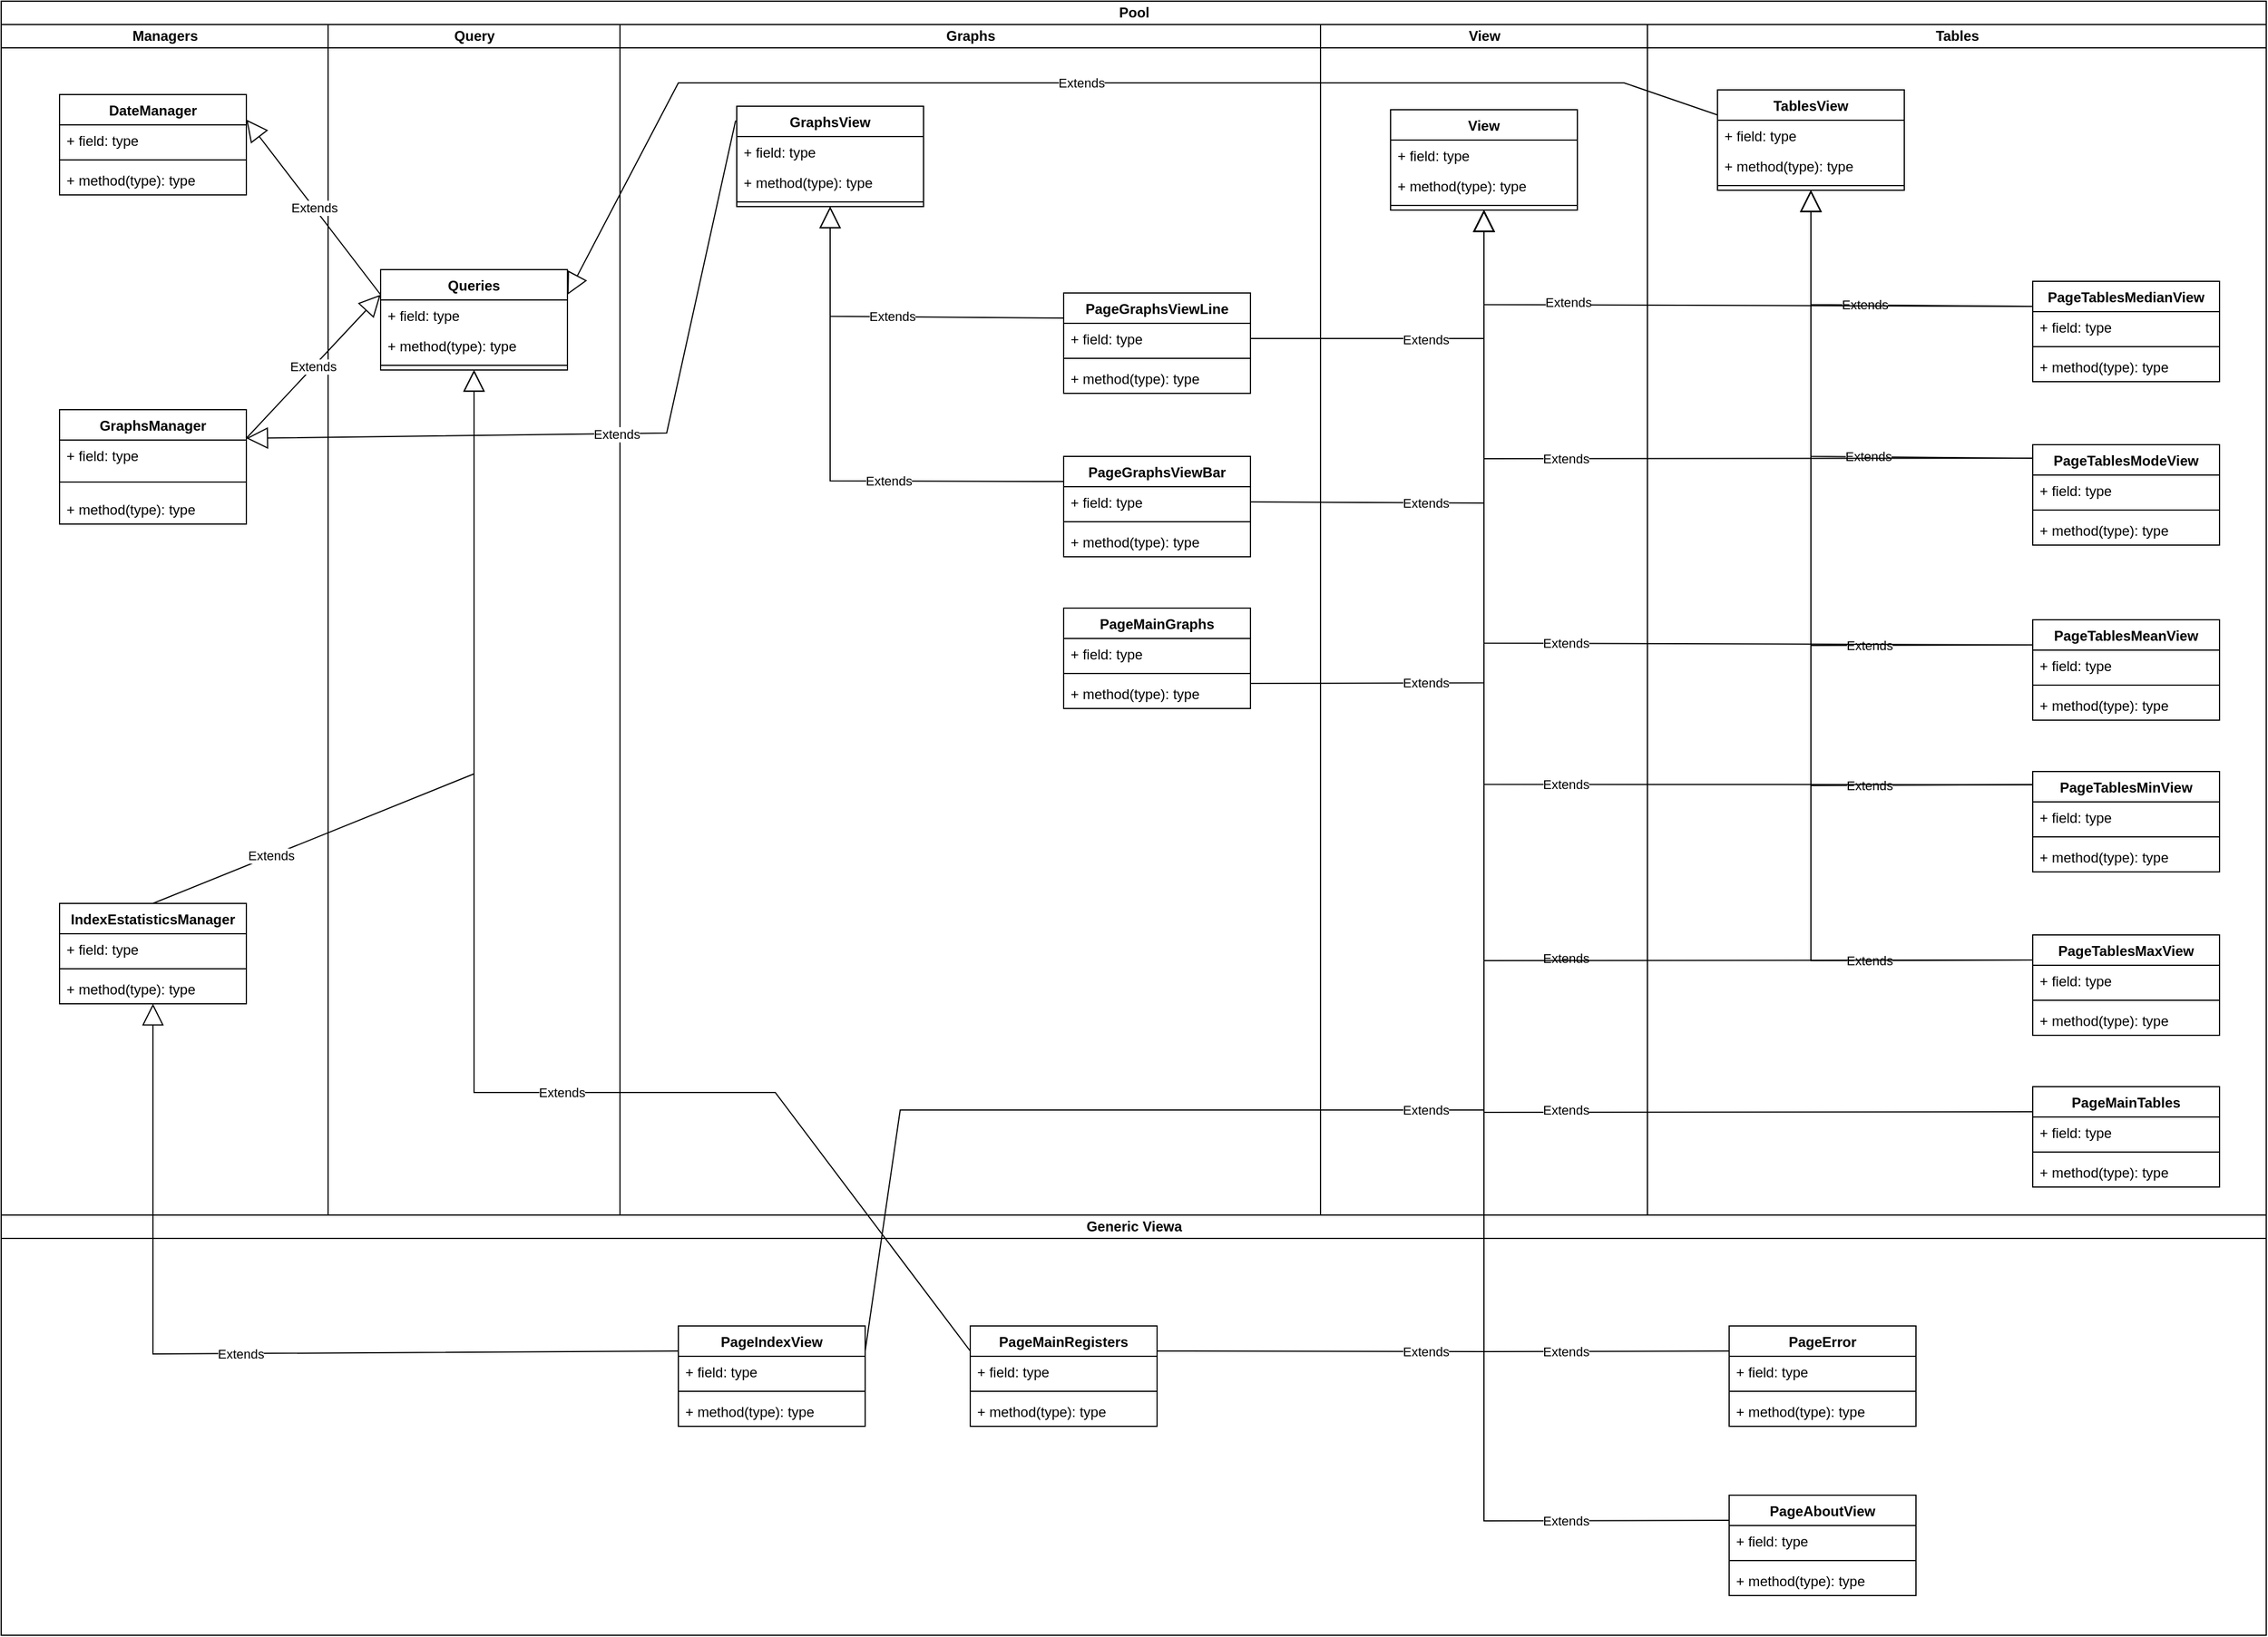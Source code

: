 <mxfile>
    <diagram name="Página-1" id="xmpRHpyeeAoT0MzJgOuO">
        <mxGraphModel dx="4089" dy="1620" grid="1" gridSize="10" guides="1" tooltips="1" connect="1" arrows="1" fold="1" page="1" pageScale="1" pageWidth="1169" pageHeight="827" math="0" shadow="0">
            <root>
                <mxCell id="0"/>
                <mxCell id="1" parent="0"/>
                <mxCell id="wzSgjLk519Hb0AGlah_I-65" value="" style="group" parent="1" vertex="1" connectable="0">
                    <mxGeometry x="-285" y="131" width="1940" height="1400" as="geometry"/>
                </mxCell>
                <mxCell id="eqhFcbJk579acE75hxzM-45" value="PageTablesMeanView" style="swimlane;fontStyle=1;align=center;verticalAlign=top;childLayout=stackLayout;horizontal=1;startSize=26;horizontalStack=0;resizeParent=1;resizeParentMax=0;resizeLast=0;collapsible=1;marginBottom=0;" parent="wzSgjLk519Hb0AGlah_I-65" vertex="1">
                    <mxGeometry x="1740" y="530" width="160" height="86" as="geometry"/>
                </mxCell>
                <mxCell id="eqhFcbJk579acE75hxzM-46" value="+ field: type" style="text;strokeColor=none;fillColor=none;align=left;verticalAlign=top;spacingLeft=4;spacingRight=4;overflow=hidden;rotatable=0;points=[[0,0.5],[1,0.5]];portConstraint=eastwest;" parent="eqhFcbJk579acE75hxzM-45" vertex="1">
                    <mxGeometry y="26" width="160" height="26" as="geometry"/>
                </mxCell>
                <mxCell id="eqhFcbJk579acE75hxzM-47" value="" style="line;strokeWidth=1;fillColor=none;align=left;verticalAlign=middle;spacingTop=-1;spacingLeft=3;spacingRight=3;rotatable=0;labelPosition=right;points=[];portConstraint=eastwest;strokeColor=inherit;" parent="eqhFcbJk579acE75hxzM-45" vertex="1">
                    <mxGeometry y="52" width="160" height="8" as="geometry"/>
                </mxCell>
                <mxCell id="eqhFcbJk579acE75hxzM-48" value="+ method(type): type" style="text;strokeColor=none;fillColor=none;align=left;verticalAlign=top;spacingLeft=4;spacingRight=4;overflow=hidden;rotatable=0;points=[[0,0.5],[1,0.5]];portConstraint=eastwest;" parent="eqhFcbJk579acE75hxzM-45" vertex="1">
                    <mxGeometry y="60" width="160" height="26" as="geometry"/>
                </mxCell>
                <mxCell id="Bf96kd5qmSoh9MwaTF2o-5" value="Pool" style="swimlane;childLayout=stackLayout;resizeParent=1;resizeParentMax=0;startSize=20;html=1;" parent="wzSgjLk519Hb0AGlah_I-65" vertex="1">
                    <mxGeometry width="1940" height="1040" as="geometry"/>
                </mxCell>
                <mxCell id="Bf96kd5qmSoh9MwaTF2o-7" value="Managers" style="swimlane;startSize=20;html=1;" parent="Bf96kd5qmSoh9MwaTF2o-5" vertex="1">
                    <mxGeometry y="20" width="280" height="1020" as="geometry"/>
                </mxCell>
                <mxCell id="Bf96kd5qmSoh9MwaTF2o-1" value="DateManager" style="swimlane;fontStyle=1;align=center;verticalAlign=top;childLayout=stackLayout;horizontal=1;startSize=26;horizontalStack=0;resizeParent=1;resizeParentMax=0;resizeLast=0;collapsible=1;marginBottom=0;" parent="Bf96kd5qmSoh9MwaTF2o-7" vertex="1">
                    <mxGeometry x="50" y="60" width="160" height="86" as="geometry"/>
                </mxCell>
                <mxCell id="Bf96kd5qmSoh9MwaTF2o-2" value="+ field: type" style="text;strokeColor=none;fillColor=none;align=left;verticalAlign=top;spacingLeft=4;spacingRight=4;overflow=hidden;rotatable=0;points=[[0,0.5],[1,0.5]];portConstraint=eastwest;" parent="Bf96kd5qmSoh9MwaTF2o-1" vertex="1">
                    <mxGeometry y="26" width="160" height="26" as="geometry"/>
                </mxCell>
                <mxCell id="Bf96kd5qmSoh9MwaTF2o-3" value="" style="line;strokeWidth=1;fillColor=none;align=left;verticalAlign=middle;spacingTop=-1;spacingLeft=3;spacingRight=3;rotatable=0;labelPosition=right;points=[];portConstraint=eastwest;strokeColor=inherit;" parent="Bf96kd5qmSoh9MwaTF2o-1" vertex="1">
                    <mxGeometry y="52" width="160" height="8" as="geometry"/>
                </mxCell>
                <mxCell id="Bf96kd5qmSoh9MwaTF2o-4" value="+ method(type): type" style="text;strokeColor=none;fillColor=none;align=left;verticalAlign=top;spacingLeft=4;spacingRight=4;overflow=hidden;rotatable=0;points=[[0,0.5],[1,0.5]];portConstraint=eastwest;" parent="Bf96kd5qmSoh9MwaTF2o-1" vertex="1">
                    <mxGeometry y="60" width="160" height="26" as="geometry"/>
                </mxCell>
                <mxCell id="pGkVvPzw9w6SAjTayJzB-1" value="GraphsManager" style="swimlane;fontStyle=1;align=center;verticalAlign=top;childLayout=stackLayout;horizontal=1;startSize=26;horizontalStack=0;resizeParent=1;resizeParentMax=0;resizeLast=0;collapsible=1;marginBottom=0;" parent="Bf96kd5qmSoh9MwaTF2o-7" vertex="1">
                    <mxGeometry x="50" y="330" width="160" height="98" as="geometry"/>
                </mxCell>
                <mxCell id="pGkVvPzw9w6SAjTayJzB-2" value="+ field: type" style="text;strokeColor=none;fillColor=none;align=left;verticalAlign=top;spacingLeft=4;spacingRight=4;overflow=hidden;rotatable=0;points=[[0,0.5],[1,0.5]];portConstraint=eastwest;" parent="pGkVvPzw9w6SAjTayJzB-1" vertex="1">
                    <mxGeometry y="26" width="160" height="26" as="geometry"/>
                </mxCell>
                <mxCell id="pGkVvPzw9w6SAjTayJzB-3" value="" style="line;strokeWidth=1;fillColor=none;align=left;verticalAlign=middle;spacingTop=-1;spacingLeft=3;spacingRight=3;rotatable=0;labelPosition=right;points=[];portConstraint=eastwest;strokeColor=inherit;" parent="pGkVvPzw9w6SAjTayJzB-1" vertex="1">
                    <mxGeometry y="52" width="160" height="20" as="geometry"/>
                </mxCell>
                <mxCell id="pGkVvPzw9w6SAjTayJzB-4" value="+ method(type): type" style="text;strokeColor=none;fillColor=none;align=left;verticalAlign=top;spacingLeft=4;spacingRight=4;overflow=hidden;rotatable=0;points=[[0,0.5],[1,0.5]];portConstraint=eastwest;" parent="pGkVvPzw9w6SAjTayJzB-1" vertex="1">
                    <mxGeometry y="72" width="160" height="26" as="geometry"/>
                </mxCell>
                <mxCell id="wzSgjLk519Hb0AGlah_I-2" value="IndexEstatisticsManager" style="swimlane;fontStyle=1;align=center;verticalAlign=top;childLayout=stackLayout;horizontal=1;startSize=26;horizontalStack=0;resizeParent=1;resizeParentMax=0;resizeLast=0;collapsible=1;marginBottom=0;" parent="Bf96kd5qmSoh9MwaTF2o-7" vertex="1">
                    <mxGeometry x="50" y="753" width="160" height="86" as="geometry"/>
                </mxCell>
                <mxCell id="wzSgjLk519Hb0AGlah_I-3" value="+ field: type" style="text;strokeColor=none;fillColor=none;align=left;verticalAlign=top;spacingLeft=4;spacingRight=4;overflow=hidden;rotatable=0;points=[[0,0.5],[1,0.5]];portConstraint=eastwest;" parent="wzSgjLk519Hb0AGlah_I-2" vertex="1">
                    <mxGeometry y="26" width="160" height="26" as="geometry"/>
                </mxCell>
                <mxCell id="wzSgjLk519Hb0AGlah_I-4" value="" style="line;strokeWidth=1;fillColor=none;align=left;verticalAlign=middle;spacingTop=-1;spacingLeft=3;spacingRight=3;rotatable=0;labelPosition=right;points=[];portConstraint=eastwest;strokeColor=inherit;" parent="wzSgjLk519Hb0AGlah_I-2" vertex="1">
                    <mxGeometry y="52" width="160" height="8" as="geometry"/>
                </mxCell>
                <mxCell id="wzSgjLk519Hb0AGlah_I-5" value="+ method(type): type" style="text;strokeColor=none;fillColor=none;align=left;verticalAlign=top;spacingLeft=4;spacingRight=4;overflow=hidden;rotatable=0;points=[[0,0.5],[1,0.5]];portConstraint=eastwest;" parent="wzSgjLk519Hb0AGlah_I-2" vertex="1">
                    <mxGeometry y="60" width="160" height="26" as="geometry"/>
                </mxCell>
                <mxCell id="Bf96kd5qmSoh9MwaTF2o-8" value="Query" style="swimlane;startSize=20;html=1;" parent="Bf96kd5qmSoh9MwaTF2o-5" vertex="1">
                    <mxGeometry x="280" y="20" width="250" height="1020" as="geometry"/>
                </mxCell>
                <mxCell id="eqhFcbJk579acE75hxzM-61" value="Queries" style="swimlane;fontStyle=1;align=center;verticalAlign=top;childLayout=stackLayout;horizontal=1;startSize=26;horizontalStack=0;resizeParent=1;resizeParentMax=0;resizeLast=0;collapsible=1;marginBottom=0;" parent="Bf96kd5qmSoh9MwaTF2o-8" vertex="1">
                    <mxGeometry x="45" y="210" width="160" height="86" as="geometry"/>
                </mxCell>
                <mxCell id="eqhFcbJk579acE75hxzM-62" value="+ field: type" style="text;strokeColor=none;fillColor=none;align=left;verticalAlign=top;spacingLeft=4;spacingRight=4;overflow=hidden;rotatable=0;points=[[0,0.5],[1,0.5]];portConstraint=eastwest;" parent="eqhFcbJk579acE75hxzM-61" vertex="1">
                    <mxGeometry y="26" width="160" height="26" as="geometry"/>
                </mxCell>
                <mxCell id="eqhFcbJk579acE75hxzM-64" value="+ method(type): type" style="text;strokeColor=none;fillColor=none;align=left;verticalAlign=top;spacingLeft=4;spacingRight=4;overflow=hidden;rotatable=0;points=[[0,0.5],[1,0.5]];portConstraint=eastwest;" parent="eqhFcbJk579acE75hxzM-61" vertex="1">
                    <mxGeometry y="52" width="160" height="26" as="geometry"/>
                </mxCell>
                <mxCell id="eqhFcbJk579acE75hxzM-63" value="" style="line;strokeWidth=1;fillColor=none;align=left;verticalAlign=middle;spacingTop=-1;spacingLeft=3;spacingRight=3;rotatable=0;labelPosition=right;points=[];portConstraint=eastwest;strokeColor=inherit;" parent="eqhFcbJk579acE75hxzM-61" vertex="1">
                    <mxGeometry y="78" width="160" height="8" as="geometry"/>
                </mxCell>
                <mxCell id="Bf96kd5qmSoh9MwaTF2o-9" value="Graphs" style="swimlane;startSize=20;html=1;" parent="Bf96kd5qmSoh9MwaTF2o-5" vertex="1">
                    <mxGeometry x="530" y="20" width="600" height="1020" as="geometry"/>
                </mxCell>
                <mxCell id="eqhFcbJk579acE75hxzM-5" value="PageGraphsViewBar" style="swimlane;fontStyle=1;align=center;verticalAlign=top;childLayout=stackLayout;horizontal=1;startSize=26;horizontalStack=0;resizeParent=1;resizeParentMax=0;resizeLast=0;collapsible=1;marginBottom=0;" parent="Bf96kd5qmSoh9MwaTF2o-9" vertex="1">
                    <mxGeometry x="380" y="370" width="160" height="86" as="geometry"/>
                </mxCell>
                <mxCell id="eqhFcbJk579acE75hxzM-6" value="+ field: type" style="text;strokeColor=none;fillColor=none;align=left;verticalAlign=top;spacingLeft=4;spacingRight=4;overflow=hidden;rotatable=0;points=[[0,0.5],[1,0.5]];portConstraint=eastwest;" parent="eqhFcbJk579acE75hxzM-5" vertex="1">
                    <mxGeometry y="26" width="160" height="26" as="geometry"/>
                </mxCell>
                <mxCell id="eqhFcbJk579acE75hxzM-7" value="" style="line;strokeWidth=1;fillColor=none;align=left;verticalAlign=middle;spacingTop=-1;spacingLeft=3;spacingRight=3;rotatable=0;labelPosition=right;points=[];portConstraint=eastwest;strokeColor=inherit;" parent="eqhFcbJk579acE75hxzM-5" vertex="1">
                    <mxGeometry y="52" width="160" height="8" as="geometry"/>
                </mxCell>
                <mxCell id="eqhFcbJk579acE75hxzM-8" value="+ method(type): type" style="text;strokeColor=none;fillColor=none;align=left;verticalAlign=top;spacingLeft=4;spacingRight=4;overflow=hidden;rotatable=0;points=[[0,0.5],[1,0.5]];portConstraint=eastwest;" parent="eqhFcbJk579acE75hxzM-5" vertex="1">
                    <mxGeometry y="60" width="160" height="26" as="geometry"/>
                </mxCell>
                <mxCell id="eqhFcbJk579acE75hxzM-33" value="PageGraphsViewLine" style="swimlane;fontStyle=1;align=center;verticalAlign=top;childLayout=stackLayout;horizontal=1;startSize=26;horizontalStack=0;resizeParent=1;resizeParentMax=0;resizeLast=0;collapsible=1;marginBottom=0;" parent="Bf96kd5qmSoh9MwaTF2o-9" vertex="1">
                    <mxGeometry x="380" y="230" width="160" height="86" as="geometry"/>
                </mxCell>
                <mxCell id="eqhFcbJk579acE75hxzM-34" value="+ field: type" style="text;strokeColor=none;fillColor=none;align=left;verticalAlign=top;spacingLeft=4;spacingRight=4;overflow=hidden;rotatable=0;points=[[0,0.5],[1,0.5]];portConstraint=eastwest;" parent="eqhFcbJk579acE75hxzM-33" vertex="1">
                    <mxGeometry y="26" width="160" height="26" as="geometry"/>
                </mxCell>
                <mxCell id="eqhFcbJk579acE75hxzM-35" value="" style="line;strokeWidth=1;fillColor=none;align=left;verticalAlign=middle;spacingTop=-1;spacingLeft=3;spacingRight=3;rotatable=0;labelPosition=right;points=[];portConstraint=eastwest;strokeColor=inherit;" parent="eqhFcbJk579acE75hxzM-33" vertex="1">
                    <mxGeometry y="52" width="160" height="8" as="geometry"/>
                </mxCell>
                <mxCell id="eqhFcbJk579acE75hxzM-36" value="+ method(type): type" style="text;strokeColor=none;fillColor=none;align=left;verticalAlign=top;spacingLeft=4;spacingRight=4;overflow=hidden;rotatable=0;points=[[0,0.5],[1,0.5]];portConstraint=eastwest;" parent="eqhFcbJk579acE75hxzM-33" vertex="1">
                    <mxGeometry y="60" width="160" height="26" as="geometry"/>
                </mxCell>
                <mxCell id="eqhFcbJk579acE75hxzM-65" value="GraphsView" style="swimlane;fontStyle=1;align=center;verticalAlign=top;childLayout=stackLayout;horizontal=1;startSize=26;horizontalStack=0;resizeParent=1;resizeParentMax=0;resizeLast=0;collapsible=1;marginBottom=0;" parent="Bf96kd5qmSoh9MwaTF2o-9" vertex="1">
                    <mxGeometry x="100" y="70" width="160" height="86" as="geometry"/>
                </mxCell>
                <mxCell id="eqhFcbJk579acE75hxzM-66" value="+ field: type" style="text;strokeColor=none;fillColor=none;align=left;verticalAlign=top;spacingLeft=4;spacingRight=4;overflow=hidden;rotatable=0;points=[[0,0.5],[1,0.5]];portConstraint=eastwest;" parent="eqhFcbJk579acE75hxzM-65" vertex="1">
                    <mxGeometry y="26" width="160" height="26" as="geometry"/>
                </mxCell>
                <mxCell id="eqhFcbJk579acE75hxzM-68" value="+ method(type): type" style="text;strokeColor=none;fillColor=none;align=left;verticalAlign=top;spacingLeft=4;spacingRight=4;overflow=hidden;rotatable=0;points=[[0,0.5],[1,0.5]];portConstraint=eastwest;" parent="eqhFcbJk579acE75hxzM-65" vertex="1">
                    <mxGeometry y="52" width="160" height="26" as="geometry"/>
                </mxCell>
                <mxCell id="eqhFcbJk579acE75hxzM-67" value="" style="line;strokeWidth=1;fillColor=none;align=left;verticalAlign=middle;spacingTop=-1;spacingLeft=3;spacingRight=3;rotatable=0;labelPosition=right;points=[];portConstraint=eastwest;strokeColor=inherit;" parent="eqhFcbJk579acE75hxzM-65" vertex="1">
                    <mxGeometry y="78" width="160" height="8" as="geometry"/>
                </mxCell>
                <mxCell id="eqhFcbJk579acE75hxzM-9" value="PageMainGraphs" style="swimlane;fontStyle=1;align=center;verticalAlign=top;childLayout=stackLayout;horizontal=1;startSize=26;horizontalStack=0;resizeParent=1;resizeParentMax=0;resizeLast=0;collapsible=1;marginBottom=0;" parent="Bf96kd5qmSoh9MwaTF2o-9" vertex="1">
                    <mxGeometry x="380" y="500" width="160" height="86" as="geometry"/>
                </mxCell>
                <mxCell id="eqhFcbJk579acE75hxzM-10" value="+ field: type" style="text;strokeColor=none;fillColor=none;align=left;verticalAlign=top;spacingLeft=4;spacingRight=4;overflow=hidden;rotatable=0;points=[[0,0.5],[1,0.5]];portConstraint=eastwest;" parent="eqhFcbJk579acE75hxzM-9" vertex="1">
                    <mxGeometry y="26" width="160" height="26" as="geometry"/>
                </mxCell>
                <mxCell id="eqhFcbJk579acE75hxzM-11" value="" style="line;strokeWidth=1;fillColor=none;align=left;verticalAlign=middle;spacingTop=-1;spacingLeft=3;spacingRight=3;rotatable=0;labelPosition=right;points=[];portConstraint=eastwest;strokeColor=inherit;" parent="eqhFcbJk579acE75hxzM-9" vertex="1">
                    <mxGeometry y="52" width="160" height="8" as="geometry"/>
                </mxCell>
                <mxCell id="eqhFcbJk579acE75hxzM-12" value="+ method(type): type" style="text;strokeColor=none;fillColor=none;align=left;verticalAlign=top;spacingLeft=4;spacingRight=4;overflow=hidden;rotatable=0;points=[[0,0.5],[1,0.5]];portConstraint=eastwest;" parent="eqhFcbJk579acE75hxzM-9" vertex="1">
                    <mxGeometry y="60" width="160" height="26" as="geometry"/>
                </mxCell>
                <mxCell id="1WGrrUY7jsBx78d1b5xU-6" value="Extends" style="endArrow=block;endSize=16;endFill=0;html=1;rounded=0;exitX=0;exitY=0.25;exitDx=0;exitDy=0;entryX=0.5;entryY=1;entryDx=0;entryDy=0;" parent="Bf96kd5qmSoh9MwaTF2o-9" source="eqhFcbJk579acE75hxzM-33" target="eqhFcbJk579acE75hxzM-65" edge="1">
                    <mxGeometry width="160" relative="1" as="geometry">
                        <mxPoint x="330" y="550" as="sourcePoint"/>
                        <mxPoint x="200" y="230" as="targetPoint"/>
                        <Array as="points">
                            <mxPoint x="180" y="250"/>
                        </Array>
                    </mxGeometry>
                </mxCell>
                <mxCell id="1WGrrUY7jsBx78d1b5xU-7" value="Extends" style="endArrow=block;endSize=16;endFill=0;html=1;rounded=0;exitX=0;exitY=0.25;exitDx=0;exitDy=0;entryX=0.5;entryY=1;entryDx=0;entryDy=0;" parent="Bf96kd5qmSoh9MwaTF2o-9" source="eqhFcbJk579acE75hxzM-5" target="eqhFcbJk579acE75hxzM-65" edge="1">
                    <mxGeometry x="-0.31" width="160" relative="1" as="geometry">
                        <mxPoint x="380" y="261.5" as="sourcePoint"/>
                        <mxPoint x="200" y="200" as="targetPoint"/>
                        <Array as="points">
                            <mxPoint x="180" y="391"/>
                        </Array>
                        <mxPoint as="offset"/>
                    </mxGeometry>
                </mxCell>
                <mxCell id="Bf96kd5qmSoh9MwaTF2o-11" value="View" style="swimlane;startSize=20;html=1;" parent="Bf96kd5qmSoh9MwaTF2o-5" vertex="1">
                    <mxGeometry x="1130" y="20" width="280" height="1020" as="geometry"/>
                </mxCell>
                <mxCell id="Bf96kd5qmSoh9MwaTF2o-12" value="View" style="swimlane;fontStyle=1;align=center;verticalAlign=top;childLayout=stackLayout;horizontal=1;startSize=26;horizontalStack=0;resizeParent=1;resizeParentMax=0;resizeLast=0;collapsible=1;marginBottom=0;" parent="Bf96kd5qmSoh9MwaTF2o-11" vertex="1">
                    <mxGeometry x="60" y="73" width="160" height="86" as="geometry"/>
                </mxCell>
                <mxCell id="Bf96kd5qmSoh9MwaTF2o-13" value="+ field: type" style="text;strokeColor=none;fillColor=none;align=left;verticalAlign=top;spacingLeft=4;spacingRight=4;overflow=hidden;rotatable=0;points=[[0,0.5],[1,0.5]];portConstraint=eastwest;" parent="Bf96kd5qmSoh9MwaTF2o-12" vertex="1">
                    <mxGeometry y="26" width="160" height="26" as="geometry"/>
                </mxCell>
                <mxCell id="Bf96kd5qmSoh9MwaTF2o-15" value="+ method(type): type" style="text;strokeColor=none;fillColor=none;align=left;verticalAlign=top;spacingLeft=4;spacingRight=4;overflow=hidden;rotatable=0;points=[[0,0.5],[1,0.5]];portConstraint=eastwest;" parent="Bf96kd5qmSoh9MwaTF2o-12" vertex="1">
                    <mxGeometry y="52" width="160" height="26" as="geometry"/>
                </mxCell>
                <mxCell id="Bf96kd5qmSoh9MwaTF2o-14" value="" style="line;strokeWidth=1;fillColor=none;align=left;verticalAlign=middle;spacingTop=-1;spacingLeft=3;spacingRight=3;rotatable=0;labelPosition=right;points=[];portConstraint=eastwest;strokeColor=inherit;" parent="Bf96kd5qmSoh9MwaTF2o-12" vertex="1">
                    <mxGeometry y="78" width="160" height="8" as="geometry"/>
                </mxCell>
                <mxCell id="Bf96kd5qmSoh9MwaTF2o-16" value="Extends" style="endArrow=block;endSize=16;endFill=0;html=1;rounded=0;exitX=0;exitY=0.25;exitDx=0;exitDy=0;entryX=1;entryY=0.25;entryDx=0;entryDy=0;" parent="Bf96kd5qmSoh9MwaTF2o-5" source="eqhFcbJk579acE75hxzM-61" target="Bf96kd5qmSoh9MwaTF2o-1" edge="1">
                    <mxGeometry width="160" relative="1" as="geometry">
                        <mxPoint x="590" y="230" as="sourcePoint"/>
                        <mxPoint x="750" y="230" as="targetPoint"/>
                    </mxGeometry>
                </mxCell>
                <mxCell id="Bf96kd5qmSoh9MwaTF2o-17" value="Extends" style="endArrow=block;endSize=16;endFill=0;html=1;rounded=0;exitX=1;exitY=0.25;exitDx=0;exitDy=0;entryX=0;entryY=0.25;entryDx=0;entryDy=0;" parent="Bf96kd5qmSoh9MwaTF2o-5" source="pGkVvPzw9w6SAjTayJzB-1" target="eqhFcbJk579acE75hxzM-61" edge="1">
                    <mxGeometry width="160" relative="1" as="geometry">
                        <mxPoint x="590" y="230" as="sourcePoint"/>
                        <mxPoint x="750" y="230" as="targetPoint"/>
                    </mxGeometry>
                </mxCell>
                <mxCell id="Bf96kd5qmSoh9MwaTF2o-18" value="Extends" style="endArrow=block;endSize=16;endFill=0;html=1;rounded=0;exitX=-0.006;exitY=0.143;exitDx=0;exitDy=0;exitPerimeter=0;entryX=1;entryY=0.25;entryDx=0;entryDy=0;" parent="Bf96kd5qmSoh9MwaTF2o-5" source="eqhFcbJk579acE75hxzM-65" target="pGkVvPzw9w6SAjTayJzB-1" edge="1">
                    <mxGeometry width="160" relative="1" as="geometry">
                        <mxPoint x="590" y="230" as="sourcePoint"/>
                        <mxPoint x="750" y="230" as="targetPoint"/>
                        <Array as="points">
                            <mxPoint x="570" y="370"/>
                        </Array>
                    </mxGeometry>
                </mxCell>
                <mxCell id="Bf96kd5qmSoh9MwaTF2o-19" value="Extends" style="endArrow=block;endSize=16;endFill=0;html=1;rounded=0;exitX=0;exitY=0.25;exitDx=0;exitDy=0;entryX=1;entryY=0.25;entryDx=0;entryDy=0;" parent="Bf96kd5qmSoh9MwaTF2o-5" source="eqhFcbJk579acE75hxzM-69" target="eqhFcbJk579acE75hxzM-61" edge="1">
                    <mxGeometry width="160" relative="1" as="geometry">
                        <mxPoint x="590" y="230" as="sourcePoint"/>
                        <mxPoint x="750" y="230" as="targetPoint"/>
                        <Array as="points">
                            <mxPoint x="1390" y="70"/>
                            <mxPoint x="1040" y="70"/>
                            <mxPoint x="580" y="70"/>
                        </Array>
                    </mxGeometry>
                </mxCell>
                <mxCell id="Bf96kd5qmSoh9MwaTF2o-20" value="Tables" style="swimlane;startSize=20;html=1;glass=0;" parent="Bf96kd5qmSoh9MwaTF2o-5" vertex="1">
                    <mxGeometry x="1410" y="20" width="530" height="1020" as="geometry"/>
                </mxCell>
                <mxCell id="eqhFcbJk579acE75hxzM-69" value="TablesView" style="swimlane;fontStyle=1;align=center;verticalAlign=top;childLayout=stackLayout;horizontal=1;startSize=26;horizontalStack=0;resizeParent=1;resizeParentMax=0;resizeLast=0;collapsible=1;marginBottom=0;" parent="Bf96kd5qmSoh9MwaTF2o-20" vertex="1">
                    <mxGeometry x="60" y="56" width="160" height="86" as="geometry"/>
                </mxCell>
                <mxCell id="eqhFcbJk579acE75hxzM-70" value="+ field: type" style="text;strokeColor=none;fillColor=none;align=left;verticalAlign=top;spacingLeft=4;spacingRight=4;overflow=hidden;rotatable=0;points=[[0,0.5],[1,0.5]];portConstraint=eastwest;" parent="eqhFcbJk579acE75hxzM-69" vertex="1">
                    <mxGeometry y="26" width="160" height="26" as="geometry"/>
                </mxCell>
                <mxCell id="eqhFcbJk579acE75hxzM-72" value="+ method(type): type" style="text;strokeColor=none;fillColor=none;align=left;verticalAlign=top;spacingLeft=4;spacingRight=4;overflow=hidden;rotatable=0;points=[[0,0.5],[1,0.5]];portConstraint=eastwest;" parent="eqhFcbJk579acE75hxzM-69" vertex="1">
                    <mxGeometry y="52" width="160" height="26" as="geometry"/>
                </mxCell>
                <mxCell id="eqhFcbJk579acE75hxzM-71" value="" style="line;strokeWidth=1;fillColor=none;align=left;verticalAlign=middle;spacingTop=-1;spacingLeft=3;spacingRight=3;rotatable=0;labelPosition=right;points=[];portConstraint=eastwest;strokeColor=inherit;" parent="eqhFcbJk579acE75hxzM-69" vertex="1">
                    <mxGeometry y="78" width="160" height="8" as="geometry"/>
                </mxCell>
                <mxCell id="eqhFcbJk579acE75hxzM-37" value="PageTablesMedianView" style="swimlane;fontStyle=1;align=center;verticalAlign=top;childLayout=stackLayout;horizontal=1;startSize=26;horizontalStack=0;resizeParent=1;resizeParentMax=0;resizeLast=0;collapsible=1;marginBottom=0;" parent="Bf96kd5qmSoh9MwaTF2o-20" vertex="1">
                    <mxGeometry x="330" y="220" width="160" height="86" as="geometry"/>
                </mxCell>
                <mxCell id="eqhFcbJk579acE75hxzM-38" value="+ field: type" style="text;strokeColor=none;fillColor=none;align=left;verticalAlign=top;spacingLeft=4;spacingRight=4;overflow=hidden;rotatable=0;points=[[0,0.5],[1,0.5]];portConstraint=eastwest;" parent="eqhFcbJk579acE75hxzM-37" vertex="1">
                    <mxGeometry y="26" width="160" height="26" as="geometry"/>
                </mxCell>
                <mxCell id="eqhFcbJk579acE75hxzM-39" value="" style="line;strokeWidth=1;fillColor=none;align=left;verticalAlign=middle;spacingTop=-1;spacingLeft=3;spacingRight=3;rotatable=0;labelPosition=right;points=[];portConstraint=eastwest;strokeColor=inherit;" parent="eqhFcbJk579acE75hxzM-37" vertex="1">
                    <mxGeometry y="52" width="160" height="8" as="geometry"/>
                </mxCell>
                <mxCell id="eqhFcbJk579acE75hxzM-40" value="+ method(type): type" style="text;strokeColor=none;fillColor=none;align=left;verticalAlign=top;spacingLeft=4;spacingRight=4;overflow=hidden;rotatable=0;points=[[0,0.5],[1,0.5]];portConstraint=eastwest;" parent="eqhFcbJk579acE75hxzM-37" vertex="1">
                    <mxGeometry y="60" width="160" height="26" as="geometry"/>
                </mxCell>
                <mxCell id="eqhFcbJk579acE75hxzM-53" value="PageTablesModeView" style="swimlane;fontStyle=1;align=center;verticalAlign=top;childLayout=stackLayout;horizontal=1;startSize=26;horizontalStack=0;resizeParent=1;resizeParentMax=0;resizeLast=0;collapsible=1;marginBottom=0;" parent="Bf96kd5qmSoh9MwaTF2o-20" vertex="1">
                    <mxGeometry x="330" y="360" width="160" height="86" as="geometry"/>
                </mxCell>
                <mxCell id="eqhFcbJk579acE75hxzM-54" value="+ field: type" style="text;strokeColor=none;fillColor=none;align=left;verticalAlign=top;spacingLeft=4;spacingRight=4;overflow=hidden;rotatable=0;points=[[0,0.5],[1,0.5]];portConstraint=eastwest;" parent="eqhFcbJk579acE75hxzM-53" vertex="1">
                    <mxGeometry y="26" width="160" height="26" as="geometry"/>
                </mxCell>
                <mxCell id="eqhFcbJk579acE75hxzM-55" value="" style="line;strokeWidth=1;fillColor=none;align=left;verticalAlign=middle;spacingTop=-1;spacingLeft=3;spacingRight=3;rotatable=0;labelPosition=right;points=[];portConstraint=eastwest;strokeColor=inherit;" parent="eqhFcbJk579acE75hxzM-53" vertex="1">
                    <mxGeometry y="52" width="160" height="8" as="geometry"/>
                </mxCell>
                <mxCell id="eqhFcbJk579acE75hxzM-56" value="+ method(type): type" style="text;strokeColor=none;fillColor=none;align=left;verticalAlign=top;spacingLeft=4;spacingRight=4;overflow=hidden;rotatable=0;points=[[0,0.5],[1,0.5]];portConstraint=eastwest;" parent="eqhFcbJk579acE75hxzM-53" vertex="1">
                    <mxGeometry y="60" width="160" height="26" as="geometry"/>
                </mxCell>
                <mxCell id="eqhFcbJk579acE75hxzM-57" value="PageTablesMinView" style="swimlane;fontStyle=1;align=center;verticalAlign=top;childLayout=stackLayout;horizontal=1;startSize=26;horizontalStack=0;resizeParent=1;resizeParentMax=0;resizeLast=0;collapsible=1;marginBottom=0;" parent="Bf96kd5qmSoh9MwaTF2o-20" vertex="1">
                    <mxGeometry x="330" y="640" width="160" height="86" as="geometry"/>
                </mxCell>
                <mxCell id="eqhFcbJk579acE75hxzM-58" value="+ field: type" style="text;strokeColor=none;fillColor=none;align=left;verticalAlign=top;spacingLeft=4;spacingRight=4;overflow=hidden;rotatable=0;points=[[0,0.5],[1,0.5]];portConstraint=eastwest;" parent="eqhFcbJk579acE75hxzM-57" vertex="1">
                    <mxGeometry y="26" width="160" height="26" as="geometry"/>
                </mxCell>
                <mxCell id="eqhFcbJk579acE75hxzM-59" value="" style="line;strokeWidth=1;fillColor=none;align=left;verticalAlign=middle;spacingTop=-1;spacingLeft=3;spacingRight=3;rotatable=0;labelPosition=right;points=[];portConstraint=eastwest;strokeColor=inherit;" parent="eqhFcbJk579acE75hxzM-57" vertex="1">
                    <mxGeometry y="52" width="160" height="8" as="geometry"/>
                </mxCell>
                <mxCell id="eqhFcbJk579acE75hxzM-60" value="+ method(type): type" style="text;strokeColor=none;fillColor=none;align=left;verticalAlign=top;spacingLeft=4;spacingRight=4;overflow=hidden;rotatable=0;points=[[0,0.5],[1,0.5]];portConstraint=eastwest;" parent="eqhFcbJk579acE75hxzM-57" vertex="1">
                    <mxGeometry y="60" width="160" height="26" as="geometry"/>
                </mxCell>
                <mxCell id="eqhFcbJk579acE75hxzM-41" value="PageTablesMaxView" style="swimlane;fontStyle=1;align=center;verticalAlign=top;childLayout=stackLayout;horizontal=1;startSize=26;horizontalStack=0;resizeParent=1;resizeParentMax=0;resizeLast=0;collapsible=1;marginBottom=0;" parent="Bf96kd5qmSoh9MwaTF2o-20" vertex="1">
                    <mxGeometry x="330" y="780" width="160" height="86" as="geometry"/>
                </mxCell>
                <mxCell id="eqhFcbJk579acE75hxzM-42" value="+ field: type" style="text;strokeColor=none;fillColor=none;align=left;verticalAlign=top;spacingLeft=4;spacingRight=4;overflow=hidden;rotatable=0;points=[[0,0.5],[1,0.5]];portConstraint=eastwest;" parent="eqhFcbJk579acE75hxzM-41" vertex="1">
                    <mxGeometry y="26" width="160" height="26" as="geometry"/>
                </mxCell>
                <mxCell id="eqhFcbJk579acE75hxzM-43" value="" style="line;strokeWidth=1;fillColor=none;align=left;verticalAlign=middle;spacingTop=-1;spacingLeft=3;spacingRight=3;rotatable=0;labelPosition=right;points=[];portConstraint=eastwest;strokeColor=inherit;" parent="eqhFcbJk579acE75hxzM-41" vertex="1">
                    <mxGeometry y="52" width="160" height="8" as="geometry"/>
                </mxCell>
                <mxCell id="eqhFcbJk579acE75hxzM-44" value="+ method(type): type" style="text;strokeColor=none;fillColor=none;align=left;verticalAlign=top;spacingLeft=4;spacingRight=4;overflow=hidden;rotatable=0;points=[[0,0.5],[1,0.5]];portConstraint=eastwest;" parent="eqhFcbJk579acE75hxzM-41" vertex="1">
                    <mxGeometry y="60" width="160" height="26" as="geometry"/>
                </mxCell>
                <mxCell id="eqhFcbJk579acE75hxzM-13" value="PageMainTables" style="swimlane;fontStyle=1;align=center;verticalAlign=top;childLayout=stackLayout;horizontal=1;startSize=26;horizontalStack=0;resizeParent=1;resizeParentMax=0;resizeLast=0;collapsible=1;marginBottom=0;" parent="Bf96kd5qmSoh9MwaTF2o-20" vertex="1">
                    <mxGeometry x="330" y="910" width="160" height="86" as="geometry"/>
                </mxCell>
                <mxCell id="eqhFcbJk579acE75hxzM-14" value="+ field: type" style="text;strokeColor=none;fillColor=none;align=left;verticalAlign=top;spacingLeft=4;spacingRight=4;overflow=hidden;rotatable=0;points=[[0,0.5],[1,0.5]];portConstraint=eastwest;" parent="eqhFcbJk579acE75hxzM-13" vertex="1">
                    <mxGeometry y="26" width="160" height="26" as="geometry"/>
                </mxCell>
                <mxCell id="eqhFcbJk579acE75hxzM-15" value="" style="line;strokeWidth=1;fillColor=none;align=left;verticalAlign=middle;spacingTop=-1;spacingLeft=3;spacingRight=3;rotatable=0;labelPosition=right;points=[];portConstraint=eastwest;strokeColor=inherit;" parent="eqhFcbJk579acE75hxzM-13" vertex="1">
                    <mxGeometry y="52" width="160" height="8" as="geometry"/>
                </mxCell>
                <mxCell id="eqhFcbJk579acE75hxzM-16" value="+ method(type): type" style="text;strokeColor=none;fillColor=none;align=left;verticalAlign=top;spacingLeft=4;spacingRight=4;overflow=hidden;rotatable=0;points=[[0,0.5],[1,0.5]];portConstraint=eastwest;" parent="eqhFcbJk579acE75hxzM-13" vertex="1">
                    <mxGeometry y="60" width="160" height="26" as="geometry"/>
                </mxCell>
                <mxCell id="1WGrrUY7jsBx78d1b5xU-15" value="Extends" style="endArrow=block;endSize=16;endFill=0;html=1;rounded=0;exitX=0;exitY=0.25;exitDx=0;exitDy=0;entryX=0.5;entryY=1;entryDx=0;entryDy=0;" parent="Bf96kd5qmSoh9MwaTF2o-20" source="eqhFcbJk579acE75hxzM-37" target="eqhFcbJk579acE75hxzM-69" edge="1">
                    <mxGeometry width="160" relative="1" as="geometry">
                        <mxPoint x="340.64" y="381.696" as="sourcePoint"/>
                        <mxPoint x="150" y="150" as="targetPoint"/>
                        <Array as="points">
                            <mxPoint x="140" y="240"/>
                        </Array>
                    </mxGeometry>
                </mxCell>
                <mxCell id="1WGrrUY7jsBx78d1b5xU-14" value="Extends" style="endArrow=block;endSize=16;endFill=0;html=1;rounded=0;exitX=-0.002;exitY=0.135;exitDx=0;exitDy=0;exitPerimeter=0;entryX=0.5;entryY=1;entryDx=0;entryDy=0;" parent="Bf96kd5qmSoh9MwaTF2o-20" source="eqhFcbJk579acE75hxzM-53" target="eqhFcbJk579acE75hxzM-69" edge="1">
                    <mxGeometry x="-0.328" width="160" relative="1" as="geometry">
                        <mxPoint x="340" y="541.5" as="sourcePoint"/>
                        <mxPoint x="140" y="150" as="targetPoint"/>
                        <Array as="points">
                            <mxPoint x="140" y="370"/>
                        </Array>
                        <mxPoint as="offset"/>
                    </mxGeometry>
                </mxCell>
                <mxCell id="1WGrrUY7jsBx78d1b5xU-9" value="Extends" style="endArrow=block;endSize=16;endFill=0;html=1;rounded=0;exitX=-0.001;exitY=0.131;exitDx=0;exitDy=0;exitPerimeter=0;entryX=0.5;entryY=1;entryDx=0;entryDy=0;" parent="Bf96kd5qmSoh9MwaTF2o-20" source="eqhFcbJk579acE75hxzM-57" target="eqhFcbJk579acE75hxzM-69" edge="1">
                    <mxGeometry x="-0.602" width="160" relative="1" as="geometry">
                        <mxPoint x="-480" y="281.5" as="sourcePoint"/>
                        <mxPoint x="140" y="150" as="targetPoint"/>
                        <Array as="points">
                            <mxPoint x="140" y="652"/>
                        </Array>
                        <mxPoint as="offset"/>
                    </mxGeometry>
                </mxCell>
                <mxCell id="1WGrrUY7jsBx78d1b5xU-10" value="Extends" style="endArrow=block;endSize=16;endFill=0;html=1;rounded=0;exitX=0;exitY=0.25;exitDx=0;exitDy=0;entryX=0.5;entryY=1;entryDx=0;entryDy=0;" parent="Bf96kd5qmSoh9MwaTF2o-20" source="eqhFcbJk579acE75hxzM-41" target="eqhFcbJk579acE75hxzM-69" edge="1">
                    <mxGeometry x="-0.671" width="160" relative="1" as="geometry">
                        <mxPoint x="-470" y="291.5" as="sourcePoint"/>
                        <mxPoint x="120" y="150" as="targetPoint"/>
                        <Array as="points">
                            <mxPoint x="140" y="802"/>
                        </Array>
                        <mxPoint as="offset"/>
                    </mxGeometry>
                </mxCell>
                <mxCell id="wzSgjLk519Hb0AGlah_I-28" value="Extends" style="endArrow=block;endSize=16;endFill=0;html=1;rounded=0;exitX=1;exitY=0.5;exitDx=0;exitDy=0;entryX=0.5;entryY=1;entryDx=0;entryDy=0;" parent="Bf96kd5qmSoh9MwaTF2o-5" source="eqhFcbJk579acE75hxzM-34" target="Bf96kd5qmSoh9MwaTF2o-12" edge="1">
                    <mxGeometry x="-0.032" y="-1" width="160" relative="1" as="geometry">
                        <mxPoint x="1080" y="300" as="sourcePoint"/>
                        <mxPoint x="1270" y="180" as="targetPoint"/>
                        <Array as="points">
                            <mxPoint x="1270" y="289"/>
                        </Array>
                        <mxPoint as="offset"/>
                    </mxGeometry>
                </mxCell>
                <mxCell id="wzSgjLk519Hb0AGlah_I-30" value="Extends" style="endArrow=block;endSize=16;endFill=0;html=1;rounded=0;exitX=1;exitY=0.5;exitDx=0;exitDy=0;entryX=0.5;entryY=1;entryDx=0;entryDy=0;" parent="Bf96kd5qmSoh9MwaTF2o-5" source="eqhFcbJk579acE75hxzM-6" target="Bf96kd5qmSoh9MwaTF2o-12" edge="1">
                    <mxGeometry x="-0.335" width="160" relative="1" as="geometry">
                        <mxPoint x="1100" y="430" as="sourcePoint"/>
                        <mxPoint x="1270" y="180" as="targetPoint"/>
                        <Array as="points">
                            <mxPoint x="1270" y="430"/>
                        </Array>
                        <mxPoint as="offset"/>
                    </mxGeometry>
                </mxCell>
                <mxCell id="wzSgjLk519Hb0AGlah_I-26" value="Extends" style="endArrow=block;endSize=16;endFill=0;html=1;rounded=0;exitX=1;exitY=0.75;exitDx=0;exitDy=0;entryX=0.5;entryY=1;entryDx=0;entryDy=0;" parent="Bf96kd5qmSoh9MwaTF2o-5" source="eqhFcbJk579acE75hxzM-9" target="Bf96kd5qmSoh9MwaTF2o-12" edge="1">
                    <mxGeometry x="-0.504" width="160" relative="1" as="geometry">
                        <mxPoint x="1080" y="550" as="sourcePoint"/>
                        <mxPoint x="1270" y="180" as="targetPoint"/>
                        <Array as="points">
                            <mxPoint x="1270" y="584"/>
                        </Array>
                        <mxPoint as="offset"/>
                    </mxGeometry>
                </mxCell>
                <mxCell id="wzSgjLk519Hb0AGlah_I-35" value="Extends" style="endArrow=block;endSize=16;endFill=0;html=1;rounded=0;exitX=0;exitY=0.25;exitDx=0;exitDy=0;entryX=0.5;entryY=1;entryDx=0;entryDy=0;" parent="Bf96kd5qmSoh9MwaTF2o-5" source="eqhFcbJk579acE75hxzM-37" target="Bf96kd5qmSoh9MwaTF2o-12" edge="1">
                    <mxGeometry x="0.447" y="-2" width="160" relative="1" as="geometry">
                        <mxPoint x="1730" y="270" as="sourcePoint"/>
                        <mxPoint x="1270" y="180" as="targetPoint"/>
                        <Array as="points">
                            <mxPoint x="1270" y="260"/>
                        </Array>
                        <mxPoint as="offset"/>
                    </mxGeometry>
                </mxCell>
                <mxCell id="wzSgjLk519Hb0AGlah_I-31" value="Extends" style="endArrow=block;endSize=16;endFill=0;html=1;rounded=0;exitX=0;exitY=0.134;exitDx=0;exitDy=0;exitPerimeter=0;entryX=0.5;entryY=1;entryDx=0;entryDy=0;" parent="Bf96kd5qmSoh9MwaTF2o-5" source="eqhFcbJk579acE75hxzM-53" target="Bf96kd5qmSoh9MwaTF2o-12" edge="1">
                    <mxGeometry x="0.171" width="160" relative="1" as="geometry">
                        <mxPoint x="1730" y="390" as="sourcePoint"/>
                        <mxPoint x="1270" y="180" as="targetPoint"/>
                        <Array as="points">
                            <mxPoint x="1270" y="392"/>
                        </Array>
                        <mxPoint as="offset"/>
                    </mxGeometry>
                </mxCell>
                <mxCell id="wzSgjLk519Hb0AGlah_I-32" value="Extends" style="endArrow=block;endSize=16;endFill=0;html=1;rounded=0;exitX=0;exitY=0.131;exitDx=0;exitDy=0;exitPerimeter=0;entryX=0.5;entryY=1;entryDx=0;entryDy=0;" parent="Bf96kd5qmSoh9MwaTF2o-5" source="eqhFcbJk579acE75hxzM-57" target="Bf96kd5qmSoh9MwaTF2o-12" edge="1">
                    <mxGeometry x="-0.168" width="160" relative="1" as="geometry">
                        <mxPoint x="1735" y="666" as="sourcePoint"/>
                        <mxPoint x="1270" y="180" as="targetPoint"/>
                        <Array as="points">
                            <mxPoint x="1270" y="671"/>
                        </Array>
                        <mxPoint as="offset"/>
                    </mxGeometry>
                </mxCell>
                <mxCell id="wzSgjLk519Hb0AGlah_I-29" value="Extends" style="endArrow=block;endSize=16;endFill=0;html=1;rounded=0;exitX=0;exitY=0.25;exitDx=0;exitDy=0;entryX=0.5;entryY=1;entryDx=0;entryDy=0;" parent="Bf96kd5qmSoh9MwaTF2o-5" source="eqhFcbJk579acE75hxzM-13" target="Bf96kd5qmSoh9MwaTF2o-12" edge="1">
                    <mxGeometry x="-0.031" y="-70" width="160" relative="1" as="geometry">
                        <mxPoint x="1730" y="940" as="sourcePoint"/>
                        <mxPoint x="1250" y="190" as="targetPoint"/>
                        <Array as="points">
                            <mxPoint x="1270" y="952"/>
                        </Array>
                        <mxPoint as="offset"/>
                    </mxGeometry>
                </mxCell>
                <mxCell id="wzSgjLk519Hb0AGlah_I-33" value="Extends" style="endArrow=block;endSize=16;endFill=0;html=1;rounded=0;exitX=0;exitY=0.25;exitDx=0;exitDy=0;entryX=0.5;entryY=1;entryDx=0;entryDy=0;" parent="Bf96kd5qmSoh9MwaTF2o-5" source="eqhFcbJk579acE75hxzM-41" target="Bf96kd5qmSoh9MwaTF2o-12" edge="1">
                    <mxGeometry x="-0.281" y="128" width="160" relative="1" as="geometry">
                        <mxPoint x="1720" y="810" as="sourcePoint"/>
                        <mxPoint x="1250" y="190" as="targetPoint"/>
                        <Array as="points">
                            <mxPoint x="1270" y="822"/>
                        </Array>
                        <mxPoint as="offset"/>
                    </mxGeometry>
                </mxCell>
                <mxCell id="wzSgjLk519Hb0AGlah_I-25" value="Extends" style="endArrow=block;endSize=16;endFill=0;html=1;rounded=0;exitX=0.5;exitY=0;exitDx=0;exitDy=0;entryX=0.5;entryY=1;entryDx=0;entryDy=0;" parent="Bf96kd5qmSoh9MwaTF2o-5" source="wzSgjLk519Hb0AGlah_I-2" target="eqhFcbJk579acE75hxzM-61" edge="1">
                    <mxGeometry x="-0.663" width="160" relative="1" as="geometry">
                        <mxPoint x="740" y="960" as="sourcePoint"/>
                        <mxPoint x="200" y="660" as="targetPoint"/>
                        <Array as="points">
                            <mxPoint x="405" y="662"/>
                        </Array>
                        <mxPoint as="offset"/>
                    </mxGeometry>
                </mxCell>
                <mxCell id="1WGrrUY7jsBx78d1b5xU-8" value="Extends" style="endArrow=block;endSize=16;endFill=0;html=1;rounded=0;exitX=0;exitY=0.25;exitDx=0;exitDy=0;entryX=0.5;entryY=1;entryDx=0;entryDy=0;" parent="wzSgjLk519Hb0AGlah_I-65" source="eqhFcbJk579acE75hxzM-45" target="eqhFcbJk579acE75hxzM-69" edge="1">
                    <mxGeometry x="-0.517" width="160" relative="1" as="geometry">
                        <mxPoint x="920" y="291.5" as="sourcePoint"/>
                        <mxPoint x="1560" y="170" as="targetPoint"/>
                        <Array as="points">
                            <mxPoint x="1550" y="552"/>
                        </Array>
                        <mxPoint as="offset"/>
                    </mxGeometry>
                </mxCell>
                <mxCell id="wzSgjLk519Hb0AGlah_I-34" value="Extends" style="endArrow=block;endSize=16;endFill=0;html=1;rounded=0;exitX=0;exitY=0.25;exitDx=0;exitDy=0;entryX=0.5;entryY=1;entryDx=0;entryDy=0;" parent="wzSgjLk519Hb0AGlah_I-65" source="eqhFcbJk579acE75hxzM-45" target="Bf96kd5qmSoh9MwaTF2o-12" edge="1">
                    <mxGeometry x="-0.049" width="160" relative="1" as="geometry">
                        <mxPoint x="1730" y="550" as="sourcePoint"/>
                        <mxPoint x="1260" y="180" as="targetPoint"/>
                        <Array as="points">
                            <mxPoint x="1270" y="550"/>
                        </Array>
                        <mxPoint as="offset"/>
                    </mxGeometry>
                </mxCell>
                <mxCell id="wzSgjLk519Hb0AGlah_I-36" value="Generic Viewa" style="swimlane;startSize=20;html=1;" parent="wzSgjLk519Hb0AGlah_I-65" vertex="1">
                    <mxGeometry y="1040" width="1940" height="360" as="geometry"/>
                </mxCell>
                <mxCell id="eqhFcbJk579acE75hxzM-17" value="PageAboutView" style="swimlane;fontStyle=1;align=center;verticalAlign=top;childLayout=stackLayout;horizontal=1;startSize=26;horizontalStack=0;resizeParent=1;resizeParentMax=0;resizeLast=0;collapsible=1;marginBottom=0;" parent="wzSgjLk519Hb0AGlah_I-36" vertex="1">
                    <mxGeometry x="1480" y="240" width="160" height="86" as="geometry"/>
                </mxCell>
                <mxCell id="eqhFcbJk579acE75hxzM-18" value="+ field: type" style="text;strokeColor=none;fillColor=none;align=left;verticalAlign=top;spacingLeft=4;spacingRight=4;overflow=hidden;rotatable=0;points=[[0,0.5],[1,0.5]];portConstraint=eastwest;" parent="eqhFcbJk579acE75hxzM-17" vertex="1">
                    <mxGeometry y="26" width="160" height="26" as="geometry"/>
                </mxCell>
                <mxCell id="eqhFcbJk579acE75hxzM-19" value="" style="line;strokeWidth=1;fillColor=none;align=left;verticalAlign=middle;spacingTop=-1;spacingLeft=3;spacingRight=3;rotatable=0;labelPosition=right;points=[];portConstraint=eastwest;strokeColor=inherit;" parent="eqhFcbJk579acE75hxzM-17" vertex="1">
                    <mxGeometry y="52" width="160" height="8" as="geometry"/>
                </mxCell>
                <mxCell id="eqhFcbJk579acE75hxzM-20" value="+ method(type): type" style="text;strokeColor=none;fillColor=none;align=left;verticalAlign=top;spacingLeft=4;spacingRight=4;overflow=hidden;rotatable=0;points=[[0,0.5],[1,0.5]];portConstraint=eastwest;" parent="eqhFcbJk579acE75hxzM-17" vertex="1">
                    <mxGeometry y="60" width="160" height="26" as="geometry"/>
                </mxCell>
                <mxCell id="eqhFcbJk579acE75hxzM-29" value="PageIndexView" style="swimlane;fontStyle=1;align=center;verticalAlign=top;childLayout=stackLayout;horizontal=1;startSize=26;horizontalStack=0;resizeParent=1;resizeParentMax=0;resizeLast=0;collapsible=1;marginBottom=0;" parent="wzSgjLk519Hb0AGlah_I-36" vertex="1">
                    <mxGeometry x="580" y="95" width="160" height="86" as="geometry"/>
                </mxCell>
                <mxCell id="eqhFcbJk579acE75hxzM-30" value="+ field: type" style="text;strokeColor=none;fillColor=none;align=left;verticalAlign=top;spacingLeft=4;spacingRight=4;overflow=hidden;rotatable=0;points=[[0,0.5],[1,0.5]];portConstraint=eastwest;" parent="eqhFcbJk579acE75hxzM-29" vertex="1">
                    <mxGeometry y="26" width="160" height="26" as="geometry"/>
                </mxCell>
                <mxCell id="eqhFcbJk579acE75hxzM-31" value="" style="line;strokeWidth=1;fillColor=none;align=left;verticalAlign=middle;spacingTop=-1;spacingLeft=3;spacingRight=3;rotatable=0;labelPosition=right;points=[];portConstraint=eastwest;strokeColor=inherit;" parent="eqhFcbJk579acE75hxzM-29" vertex="1">
                    <mxGeometry y="52" width="160" height="8" as="geometry"/>
                </mxCell>
                <mxCell id="eqhFcbJk579acE75hxzM-32" value="+ method(type): type" style="text;strokeColor=none;fillColor=none;align=left;verticalAlign=top;spacingLeft=4;spacingRight=4;overflow=hidden;rotatable=0;points=[[0,0.5],[1,0.5]];portConstraint=eastwest;" parent="eqhFcbJk579acE75hxzM-29" vertex="1">
                    <mxGeometry y="60" width="160" height="26" as="geometry"/>
                </mxCell>
                <mxCell id="eqhFcbJk579acE75hxzM-21" value="PageMainRegisters" style="swimlane;fontStyle=1;align=center;verticalAlign=top;childLayout=stackLayout;horizontal=1;startSize=26;horizontalStack=0;resizeParent=1;resizeParentMax=0;resizeLast=0;collapsible=1;marginBottom=0;" parent="wzSgjLk519Hb0AGlah_I-36" vertex="1">
                    <mxGeometry x="830" y="95" width="160" height="86" as="geometry"/>
                </mxCell>
                <mxCell id="eqhFcbJk579acE75hxzM-22" value="+ field: type" style="text;strokeColor=none;fillColor=none;align=left;verticalAlign=top;spacingLeft=4;spacingRight=4;overflow=hidden;rotatable=0;points=[[0,0.5],[1,0.5]];portConstraint=eastwest;" parent="eqhFcbJk579acE75hxzM-21" vertex="1">
                    <mxGeometry y="26" width="160" height="26" as="geometry"/>
                </mxCell>
                <mxCell id="eqhFcbJk579acE75hxzM-23" value="" style="line;strokeWidth=1;fillColor=none;align=left;verticalAlign=middle;spacingTop=-1;spacingLeft=3;spacingRight=3;rotatable=0;labelPosition=right;points=[];portConstraint=eastwest;strokeColor=inherit;" parent="eqhFcbJk579acE75hxzM-21" vertex="1">
                    <mxGeometry y="52" width="160" height="8" as="geometry"/>
                </mxCell>
                <mxCell id="eqhFcbJk579acE75hxzM-24" value="+ method(type): type" style="text;strokeColor=none;fillColor=none;align=left;verticalAlign=top;spacingLeft=4;spacingRight=4;overflow=hidden;rotatable=0;points=[[0,0.5],[1,0.5]];portConstraint=eastwest;" parent="eqhFcbJk579acE75hxzM-21" vertex="1">
                    <mxGeometry y="60" width="160" height="26" as="geometry"/>
                </mxCell>
                <mxCell id="eqhFcbJk579acE75hxzM-25" value="PageError" style="swimlane;fontStyle=1;align=center;verticalAlign=top;childLayout=stackLayout;horizontal=1;startSize=26;horizontalStack=0;resizeParent=1;resizeParentMax=0;resizeLast=0;collapsible=1;marginBottom=0;" parent="wzSgjLk519Hb0AGlah_I-36" vertex="1">
                    <mxGeometry x="1480" y="95" width="160" height="86" as="geometry"/>
                </mxCell>
                <mxCell id="eqhFcbJk579acE75hxzM-26" value="+ field: type" style="text;strokeColor=none;fillColor=none;align=left;verticalAlign=top;spacingLeft=4;spacingRight=4;overflow=hidden;rotatable=0;points=[[0,0.5],[1,0.5]];portConstraint=eastwest;" parent="eqhFcbJk579acE75hxzM-25" vertex="1">
                    <mxGeometry y="26" width="160" height="26" as="geometry"/>
                </mxCell>
                <mxCell id="eqhFcbJk579acE75hxzM-27" value="" style="line;strokeWidth=1;fillColor=none;align=left;verticalAlign=middle;spacingTop=-1;spacingLeft=3;spacingRight=3;rotatable=0;labelPosition=right;points=[];portConstraint=eastwest;strokeColor=inherit;" parent="eqhFcbJk579acE75hxzM-25" vertex="1">
                    <mxGeometry y="52" width="160" height="8" as="geometry"/>
                </mxCell>
                <mxCell id="eqhFcbJk579acE75hxzM-28" value="+ method(type): type" style="text;strokeColor=none;fillColor=none;align=left;verticalAlign=top;spacingLeft=4;spacingRight=4;overflow=hidden;rotatable=0;points=[[0,0.5],[1,0.5]];portConstraint=eastwest;" parent="eqhFcbJk579acE75hxzM-25" vertex="1">
                    <mxGeometry y="60" width="160" height="26" as="geometry"/>
                </mxCell>
                <mxCell id="wzSgjLk519Hb0AGlah_I-64" value="Extends" style="endArrow=block;endSize=16;endFill=0;html=1;rounded=0;exitX=0;exitY=0.25;exitDx=0;exitDy=0;entryX=0.5;entryY=1;entryDx=0;entryDy=0;" parent="wzSgjLk519Hb0AGlah_I-65" source="eqhFcbJk579acE75hxzM-17" target="Bf96kd5qmSoh9MwaTF2o-12" edge="1">
                    <mxGeometry x="-0.79" width="160" relative="1" as="geometry">
                        <mxPoint x="1160" y="950" as="sourcePoint"/>
                        <mxPoint x="1240" y="220" as="targetPoint"/>
                        <Array as="points">
                            <mxPoint x="1270" y="1302"/>
                        </Array>
                        <mxPoint as="offset"/>
                    </mxGeometry>
                </mxCell>
                <mxCell id="wzSgjLk519Hb0AGlah_I-27" value="Extends" style="endArrow=block;endSize=16;endFill=0;html=1;rounded=0;exitX=1;exitY=0.25;exitDx=0;exitDy=0;entryX=0.5;entryY=1;entryDx=0;entryDy=0;" parent="wzSgjLk519Hb0AGlah_I-65" source="eqhFcbJk579acE75hxzM-21" target="Bf96kd5qmSoh9MwaTF2o-12" edge="1">
                    <mxGeometry x="-0.634" width="160" relative="1" as="geometry">
                        <mxPoint x="720" y="900" as="sourcePoint"/>
                        <mxPoint x="1240" y="220" as="targetPoint"/>
                        <Array as="points">
                            <mxPoint x="1270" y="1157"/>
                        </Array>
                        <mxPoint as="offset"/>
                    </mxGeometry>
                </mxCell>
                <mxCell id="eqhFcbJk579acE75hxzM-91" value="Extends" style="endArrow=block;endSize=16;endFill=0;html=1;rounded=0;exitX=0;exitY=0.25;exitDx=0;exitDy=0;entryX=0.5;entryY=1;entryDx=0;entryDy=0;" parent="wzSgjLk519Hb0AGlah_I-65" source="eqhFcbJk579acE75hxzM-25" target="Bf96kd5qmSoh9MwaTF2o-12" edge="1">
                    <mxGeometry x="-0.764" width="160" relative="1" as="geometry">
                        <mxPoint x="660" y="750" as="sourcePoint"/>
                        <mxPoint x="1250" y="220" as="targetPoint"/>
                        <Array as="points">
                            <mxPoint x="1270" y="1157"/>
                            <mxPoint x="1270" y="960"/>
                        </Array>
                        <mxPoint as="offset"/>
                    </mxGeometry>
                </mxCell>
                <mxCell id="wzSgjLk519Hb0AGlah_I-63" value="Extends" style="endArrow=block;endSize=16;endFill=0;html=1;rounded=0;exitX=1;exitY=0.25;exitDx=0;exitDy=0;entryX=0.5;entryY=1;entryDx=0;entryDy=0;" parent="wzSgjLk519Hb0AGlah_I-65" source="eqhFcbJk579acE75hxzM-29" target="Bf96kd5qmSoh9MwaTF2o-12" edge="1">
                    <mxGeometry x="-0.11" width="160" relative="1" as="geometry">
                        <mxPoint x="610" y="840" as="sourcePoint"/>
                        <mxPoint x="1270" y="180" as="targetPoint"/>
                        <Array as="points">
                            <mxPoint x="770" y="950"/>
                            <mxPoint x="1270" y="950"/>
                        </Array>
                        <mxPoint as="offset"/>
                    </mxGeometry>
                </mxCell>
                <mxCell id="wzSgjLk519Hb0AGlah_I-66" value="Extends" style="endArrow=block;endSize=16;endFill=0;html=1;rounded=0;exitX=0;exitY=0.25;exitDx=0;exitDy=0;entryX=0.5;entryY=1;entryDx=0;entryDy=0;" parent="wzSgjLk519Hb0AGlah_I-65" source="eqhFcbJk579acE75hxzM-21" target="eqhFcbJk579acE75hxzM-61" edge="1">
                    <mxGeometry x="-0.202" width="160" relative="1" as="geometry">
                        <mxPoint x="437" y="1073" as="sourcePoint"/>
                        <mxPoint x="420" y="329" as="targetPoint"/>
                        <Array as="points">
                            <mxPoint x="663" y="935"/>
                            <mxPoint x="405" y="935"/>
                        </Array>
                        <mxPoint as="offset"/>
                    </mxGeometry>
                </mxCell>
                <mxCell id="wzSgjLk519Hb0AGlah_I-15" value="Extends" style="endArrow=block;endSize=16;endFill=0;html=1;rounded=0;exitX=0;exitY=0.25;exitDx=0;exitDy=0;entryX=0.5;entryY=1;entryDx=0;entryDy=0;" parent="wzSgjLk519Hb0AGlah_I-65" source="eqhFcbJk579acE75hxzM-29" target="wzSgjLk519Hb0AGlah_I-2" edge="1">
                    <mxGeometry width="160" relative="1" as="geometry">
                        <mxPoint x="710" y="930" as="sourcePoint"/>
                        <mxPoint x="125" y="863" as="targetPoint"/>
                        <Array as="points">
                            <mxPoint x="130" y="1159"/>
                        </Array>
                    </mxGeometry>
                </mxCell>
            </root>
        </mxGraphModel>
    </diagram>
</mxfile>